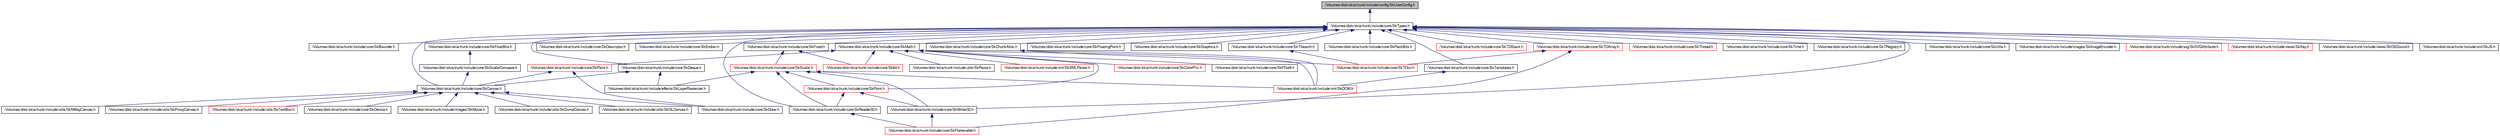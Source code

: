 digraph G
{
  edge [fontname="FreeSans",fontsize="10",labelfontname="FreeSans",labelfontsize="10"];
  node [fontname="FreeSans",fontsize="10",shape=record];
  Node1 [label="/Volumes/disk/skia/trunk/include/config/SkUserConfig.h",height=0.2,width=0.4,color="black", fillcolor="grey75", style="filled" fontcolor="black"];
  Node1 -> Node2 [dir=back,color="midnightblue",fontsize="10",style="solid",fontname="FreeSans"];
  Node2 [label="/Volumes/disk/skia/trunk/include/core/SkTypes.h",height=0.2,width=0.4,color="black", fillcolor="white", style="filled",URL="$_sk_types_8h.html"];
  Node2 -> Node3 [dir=back,color="midnightblue",fontsize="10",style="solid",fontname="FreeSans"];
  Node3 [label="/Volumes/disk/skia/trunk/include/core/SkBounder.h",height=0.2,width=0.4,color="black", fillcolor="white", style="filled",URL="$_sk_bounder_8h.html"];
  Node2 -> Node4 [dir=back,color="midnightblue",fontsize="10",style="solid",fontname="FreeSans"];
  Node4 [label="/Volumes/disk/skia/trunk/include/core/SkCanvas.h",height=0.2,width=0.4,color="black", fillcolor="white", style="filled",URL="$_sk_canvas_8h.html"];
  Node4 -> Node5 [dir=back,color="midnightblue",fontsize="10",style="solid",fontname="FreeSans"];
  Node5 [label="/Volumes/disk/skia/trunk/include/core/SkDevice.h",height=0.2,width=0.4,color="black", fillcolor="white", style="filled",URL="$_sk_device_8h.html"];
  Node4 -> Node6 [dir=back,color="midnightblue",fontsize="10",style="solid",fontname="FreeSans"];
  Node6 [label="/Volumes/disk/skia/trunk/include/core/SkDraw.h",height=0.2,width=0.4,color="black", fillcolor="white", style="filled",URL="$_sk_draw_8h.html"];
  Node4 -> Node7 [dir=back,color="midnightblue",fontsize="10",style="solid",fontname="FreeSans"];
  Node7 [label="/Volumes/disk/skia/trunk/include/images/SkMovie.h",height=0.2,width=0.4,color="black", fillcolor="white", style="filled",URL="$_sk_movie_8h.html"];
  Node4 -> Node8 [dir=back,color="midnightblue",fontsize="10",style="solid",fontname="FreeSans"];
  Node8 [label="/Volumes/disk/skia/trunk/include/utils/SkDumpCanvas.h",height=0.2,width=0.4,color="black", fillcolor="white", style="filled",URL="$_sk_dump_canvas_8h.html"];
  Node4 -> Node9 [dir=back,color="midnightblue",fontsize="10",style="solid",fontname="FreeSans"];
  Node9 [label="/Volumes/disk/skia/trunk/include/utils/SkGLCanvas.h",height=0.2,width=0.4,color="black", fillcolor="white", style="filled",URL="$_sk_g_l_canvas_8h.html"];
  Node4 -> Node10 [dir=back,color="midnightblue",fontsize="10",style="solid",fontname="FreeSans"];
  Node10 [label="/Volumes/disk/skia/trunk/include/utils/SkNWayCanvas.h",height=0.2,width=0.4,color="black", fillcolor="white", style="filled",URL="$_sk_n_way_canvas_8h.html"];
  Node4 -> Node11 [dir=back,color="midnightblue",fontsize="10",style="solid",fontname="FreeSans"];
  Node11 [label="/Volumes/disk/skia/trunk/include/utils/SkProxyCanvas.h",height=0.2,width=0.4,color="black", fillcolor="white", style="filled",URL="$_sk_proxy_canvas_8h.html"];
  Node4 -> Node12 [dir=back,color="midnightblue",fontsize="10",style="solid",fontname="FreeSans"];
  Node12 [label="/Volumes/disk/skia/trunk/include/utils/SkTextBox.h",height=0.2,width=0.4,color="red", fillcolor="white", style="filled",URL="$_sk_text_box_8h.html"];
  Node2 -> Node13 [dir=back,color="midnightblue",fontsize="10",style="solid",fontname="FreeSans"];
  Node13 [label="/Volumes/disk/skia/trunk/include/core/SkChunkAlloc.h",height=0.2,width=0.4,color="black", fillcolor="white", style="filled",URL="$_sk_chunk_alloc_8h.html"];
  Node13 -> Node14 [dir=back,color="midnightblue",fontsize="10",style="solid",fontname="FreeSans"];
  Node14 [label="/Volumes/disk/skia/trunk/include/core/SkTDict.h",height=0.2,width=0.4,color="red", fillcolor="white", style="filled",URL="$_sk_t_dict_8h.html"];
  Node13 -> Node15 [dir=back,color="midnightblue",fontsize="10",style="solid",fontname="FreeSans"];
  Node15 [label="/Volumes/disk/skia/trunk/include/xml/SkDOM.h",height=0.2,width=0.4,color="red", fillcolor="white", style="filled",URL="$_sk_d_o_m_8h.html"];
  Node2 -> Node16 [dir=back,color="midnightblue",fontsize="10",style="solid",fontname="FreeSans"];
  Node16 [label="/Volumes/disk/skia/trunk/include/core/SkDeque.h",height=0.2,width=0.4,color="black", fillcolor="white", style="filled",URL="$_sk_deque_8h.html"];
  Node16 -> Node4 [dir=back,color="midnightblue",fontsize="10",style="solid",fontname="FreeSans"];
  Node16 -> Node17 [dir=back,color="midnightblue",fontsize="10",style="solid",fontname="FreeSans"];
  Node17 [label="/Volumes/disk/skia/trunk/include/effects/SkLayerRasterizer.h",height=0.2,width=0.4,color="black", fillcolor="white", style="filled",URL="$_sk_layer_rasterizer_8h.html"];
  Node2 -> Node18 [dir=back,color="midnightblue",fontsize="10",style="solid",fontname="FreeSans"];
  Node18 [label="/Volumes/disk/skia/trunk/include/core/SkDescriptor.h",height=0.2,width=0.4,color="black", fillcolor="white", style="filled",URL="$_sk_descriptor_8h.html"];
  Node2 -> Node19 [dir=back,color="midnightblue",fontsize="10",style="solid",fontname="FreeSans"];
  Node19 [label="/Volumes/disk/skia/trunk/include/core/SkEndian.h",height=0.2,width=0.4,color="black", fillcolor="white", style="filled",URL="$_sk_endian_8h.html"];
  Node2 -> Node20 [dir=back,color="midnightblue",fontsize="10",style="solid",fontname="FreeSans"];
  Node20 [label="/Volumes/disk/skia/trunk/include/core/SkFixed.h",height=0.2,width=0.4,color="black", fillcolor="white", style="filled",URL="$_sk_fixed_8h.html"];
  Node20 -> Node21 [dir=back,color="midnightblue",fontsize="10",style="solid",fontname="FreeSans"];
  Node21 [label="/Volumes/disk/skia/trunk/include/core/Sk64.h",height=0.2,width=0.4,color="red", fillcolor="white", style="filled",URL="$_sk64_8h.html"];
  Node20 -> Node22 [dir=back,color="midnightblue",fontsize="10",style="solid",fontname="FreeSans"];
  Node22 [label="/Volumes/disk/skia/trunk/include/core/SkScalar.h",height=0.2,width=0.4,color="red", fillcolor="white", style="filled",URL="$_sk_scalar_8h.html"];
  Node22 -> Node23 [dir=back,color="midnightblue",fontsize="10",style="solid",fontname="FreeSans"];
  Node23 [label="/Volumes/disk/skia/trunk/include/core/SkPoint.h",height=0.2,width=0.4,color="red", fillcolor="white", style="filled",URL="$_sk_point_8h.html"];
  Node23 -> Node24 [dir=back,color="midnightblue",fontsize="10",style="solid",fontname="FreeSans"];
  Node24 [label="/Volumes/disk/skia/trunk/include/core/SkReader32.h",height=0.2,width=0.4,color="black", fillcolor="white", style="filled",URL="$_sk_reader32_8h.html"];
  Node24 -> Node25 [dir=back,color="midnightblue",fontsize="10",style="solid",fontname="FreeSans"];
  Node25 [label="/Volumes/disk/skia/trunk/include/core/SkFlattenable.h",height=0.2,width=0.4,color="red", fillcolor="white", style="filled",URL="$_sk_flattenable_8h.html"];
  Node23 -> Node26 [dir=back,color="midnightblue",fontsize="10",style="solid",fontname="FreeSans"];
  Node26 [label="/Volumes/disk/skia/trunk/include/core/SkWriter32.h",height=0.2,width=0.4,color="black", fillcolor="white", style="filled",URL="$_sk_writer32_8h.html"];
  Node26 -> Node25 [dir=back,color="midnightblue",fontsize="10",style="solid",fontname="FreeSans"];
  Node22 -> Node24 [dir=back,color="midnightblue",fontsize="10",style="solid",fontname="FreeSans"];
  Node22 -> Node26 [dir=back,color="midnightblue",fontsize="10",style="solid",fontname="FreeSans"];
  Node22 -> Node17 [dir=back,color="midnightblue",fontsize="10",style="solid",fontname="FreeSans"];
  Node22 -> Node15 [dir=back,color="midnightblue",fontsize="10",style="solid",fontname="FreeSans"];
  Node2 -> Node27 [dir=back,color="midnightblue",fontsize="10",style="solid",fontname="FreeSans"];
  Node27 [label="/Volumes/disk/skia/trunk/include/core/SkFloatBits.h",height=0.2,width=0.4,color="black", fillcolor="white", style="filled",URL="$_sk_float_bits_8h.html"];
  Node27 -> Node28 [dir=back,color="midnightblue",fontsize="10",style="solid",fontname="FreeSans"];
  Node28 [label="/Volumes/disk/skia/trunk/include/core/SkScalarCompare.h",height=0.2,width=0.4,color="black", fillcolor="white", style="filled",URL="$_sk_scalar_compare_8h.html"];
  Node28 -> Node4 [dir=back,color="midnightblue",fontsize="10",style="solid",fontname="FreeSans"];
  Node2 -> Node29 [dir=back,color="midnightblue",fontsize="10",style="solid",fontname="FreeSans"];
  Node29 [label="/Volumes/disk/skia/trunk/include/core/SkFloatingPoint.h",height=0.2,width=0.4,color="black", fillcolor="white", style="filled",URL="$_sk_floating_point_8h.html"];
  Node2 -> Node30 [dir=back,color="midnightblue",fontsize="10",style="solid",fontname="FreeSans"];
  Node30 [label="/Volumes/disk/skia/trunk/include/core/SkGraphics.h",height=0.2,width=0.4,color="black", fillcolor="white", style="filled",URL="$_sk_graphics_8h.html"];
  Node2 -> Node31 [dir=back,color="midnightblue",fontsize="10",style="solid",fontname="FreeSans"];
  Node31 [label="/Volumes/disk/skia/trunk/include/core/SkMath.h",height=0.2,width=0.4,color="black", fillcolor="white", style="filled",URL="$_sk_math_8h.html"];
  Node31 -> Node21 [dir=back,color="midnightblue",fontsize="10",style="solid",fontname="FreeSans"];
  Node31 -> Node32 [dir=back,color="midnightblue",fontsize="10",style="solid",fontname="FreeSans"];
  Node32 [label="/Volumes/disk/skia/trunk/include/core/SkColorPriv.h",height=0.2,width=0.4,color="red", fillcolor="white", style="filled",URL="$_sk_color_priv_8h.html"];
  Node31 -> Node33 [dir=back,color="midnightblue",fontsize="10",style="solid",fontname="FreeSans"];
  Node33 [label="/Volumes/disk/skia/trunk/include/core/SkFDot6.h",height=0.2,width=0.4,color="black", fillcolor="white", style="filled",URL="$_sk_f_dot6_8h.html"];
  Node31 -> Node34 [dir=back,color="midnightblue",fontsize="10",style="solid",fontname="FreeSans"];
  Node34 [label="/Volumes/disk/skia/trunk/include/core/SkPaint.h",height=0.2,width=0.4,color="red", fillcolor="white", style="filled",URL="$_sk_paint_8h.html"];
  Node34 -> Node4 [dir=back,color="midnightblue",fontsize="10",style="solid",fontname="FreeSans"];
  Node34 -> Node6 [dir=back,color="midnightblue",fontsize="10",style="solid",fontname="FreeSans"];
  Node31 -> Node23 [dir=back,color="midnightblue",fontsize="10",style="solid",fontname="FreeSans"];
  Node31 -> Node35 [dir=back,color="midnightblue",fontsize="10",style="solid",fontname="FreeSans"];
  Node35 [label="/Volumes/disk/skia/trunk/include/utils/SkParse.h",height=0.2,width=0.4,color="black", fillcolor="white", style="filled",URL="$_sk_parse_8h.html"];
  Node31 -> Node15 [dir=back,color="midnightblue",fontsize="10",style="solid",fontname="FreeSans"];
  Node31 -> Node36 [dir=back,color="midnightblue",fontsize="10",style="solid",fontname="FreeSans"];
  Node36 [label="/Volumes/disk/skia/trunk/include/xml/SkXMLParser.h",height=0.2,width=0.4,color="red", fillcolor="white", style="filled",URL="$_sk_x_m_l_parser_8h.html"];
  Node2 -> Node37 [dir=back,color="midnightblue",fontsize="10",style="solid",fontname="FreeSans"];
  Node37 [label="/Volumes/disk/skia/trunk/include/core/SkPackBits.h",height=0.2,width=0.4,color="black", fillcolor="white", style="filled",URL="$_sk_pack_bits_8h.html"];
  Node2 -> Node24 [dir=back,color="midnightblue",fontsize="10",style="solid",fontname="FreeSans"];
  Node2 -> Node38 [dir=back,color="midnightblue",fontsize="10",style="solid",fontname="FreeSans"];
  Node38 [label="/Volumes/disk/skia/trunk/include/core/SkTDArray.h",height=0.2,width=0.4,color="red", fillcolor="white", style="filled",URL="$_sk_t_d_array_8h.html"];
  Node38 -> Node25 [dir=back,color="midnightblue",fontsize="10",style="solid",fontname="FreeSans"];
  Node38 -> Node14 [dir=back,color="midnightblue",fontsize="10",style="solid",fontname="FreeSans"];
  Node2 -> Node39 [dir=back,color="midnightblue",fontsize="10",style="solid",fontname="FreeSans"];
  Node39 [label="/Volumes/disk/skia/trunk/include/core/SkTDStack.h",height=0.2,width=0.4,color="red", fillcolor="white", style="filled",URL="$_sk_t_d_stack_8h.html"];
  Node2 -> Node40 [dir=back,color="midnightblue",fontsize="10",style="solid",fontname="FreeSans"];
  Node40 [label="/Volumes/disk/skia/trunk/include/core/SkTemplates.h",height=0.2,width=0.4,color="black", fillcolor="white", style="filled",URL="$_sk_templates_8h.html"];
  Node40 -> Node15 [dir=back,color="midnightblue",fontsize="10",style="solid",fontname="FreeSans"];
  Node2 -> Node41 [dir=back,color="midnightblue",fontsize="10",style="solid",fontname="FreeSans"];
  Node41 [label="/Volumes/disk/skia/trunk/include/core/SkThread.h",height=0.2,width=0.4,color="red", fillcolor="white", style="filled",URL="$_sk_thread_8h.html"];
  Node2 -> Node42 [dir=back,color="midnightblue",fontsize="10",style="solid",fontname="FreeSans"];
  Node42 [label="/Volumes/disk/skia/trunk/include/core/SkTime.h",height=0.2,width=0.4,color="black", fillcolor="white", style="filled",URL="$_sk_time_8h.html"];
  Node2 -> Node43 [dir=back,color="midnightblue",fontsize="10",style="solid",fontname="FreeSans"];
  Node43 [label="/Volumes/disk/skia/trunk/include/core/SkTRegistry.h",height=0.2,width=0.4,color="black", fillcolor="white", style="filled",URL="$_sk_t_registry_8h.html"];
  Node2 -> Node44 [dir=back,color="midnightblue",fontsize="10",style="solid",fontname="FreeSans"];
  Node44 [label="/Volumes/disk/skia/trunk/include/core/SkTSearch.h",height=0.2,width=0.4,color="black", fillcolor="white", style="filled",URL="$_sk_t_search_8h.html"];
  Node44 -> Node14 [dir=back,color="midnightblue",fontsize="10",style="solid",fontname="FreeSans"];
  Node2 -> Node45 [dir=back,color="midnightblue",fontsize="10",style="solid",fontname="FreeSans"];
  Node45 [label="/Volumes/disk/skia/trunk/include/core/SkUtils.h",height=0.2,width=0.4,color="black", fillcolor="white", style="filled",URL="$_sk_utils_8h.html"];
  Node2 -> Node26 [dir=back,color="midnightblue",fontsize="10",style="solid",fontname="FreeSans"];
  Node2 -> Node46 [dir=back,color="midnightblue",fontsize="10",style="solid",fontname="FreeSans"];
  Node46 [label="/Volumes/disk/skia/trunk/include/images/SkImageEncoder.h",height=0.2,width=0.4,color="black", fillcolor="white", style="filled",URL="$_sk_image_encoder_8h.html"];
  Node2 -> Node47 [dir=back,color="midnightblue",fontsize="10",style="solid",fontname="FreeSans"];
  Node47 [label="/Volumes/disk/skia/trunk/include/svg/SkSVGAttribute.h",height=0.2,width=0.4,color="red", fillcolor="white", style="filled",URL="$_sk_s_v_g_attribute_8h.html"];
  Node2 -> Node48 [dir=back,color="midnightblue",fontsize="10",style="solid",fontname="FreeSans"];
  Node48 [label="/Volumes/disk/skia/trunk/include/views/SkKey.h",height=0.2,width=0.4,color="red", fillcolor="white", style="filled",URL="$_sk_key_8h.html"];
  Node2 -> Node49 [dir=back,color="midnightblue",fontsize="10",style="solid",fontname="FreeSans"];
  Node49 [label="/Volumes/disk/skia/trunk/include/views/SkOSSound.h",height=0.2,width=0.4,color="black", fillcolor="white", style="filled",URL="$_sk_o_s_sound_8h.html"];
  Node2 -> Node50 [dir=back,color="midnightblue",fontsize="10",style="solid",fontname="FreeSans"];
  Node50 [label="/Volumes/disk/skia/trunk/include/xml/SkJS.h",height=0.2,width=0.4,color="black", fillcolor="white", style="filled",URL="$_sk_j_s_8h.html"];
}
